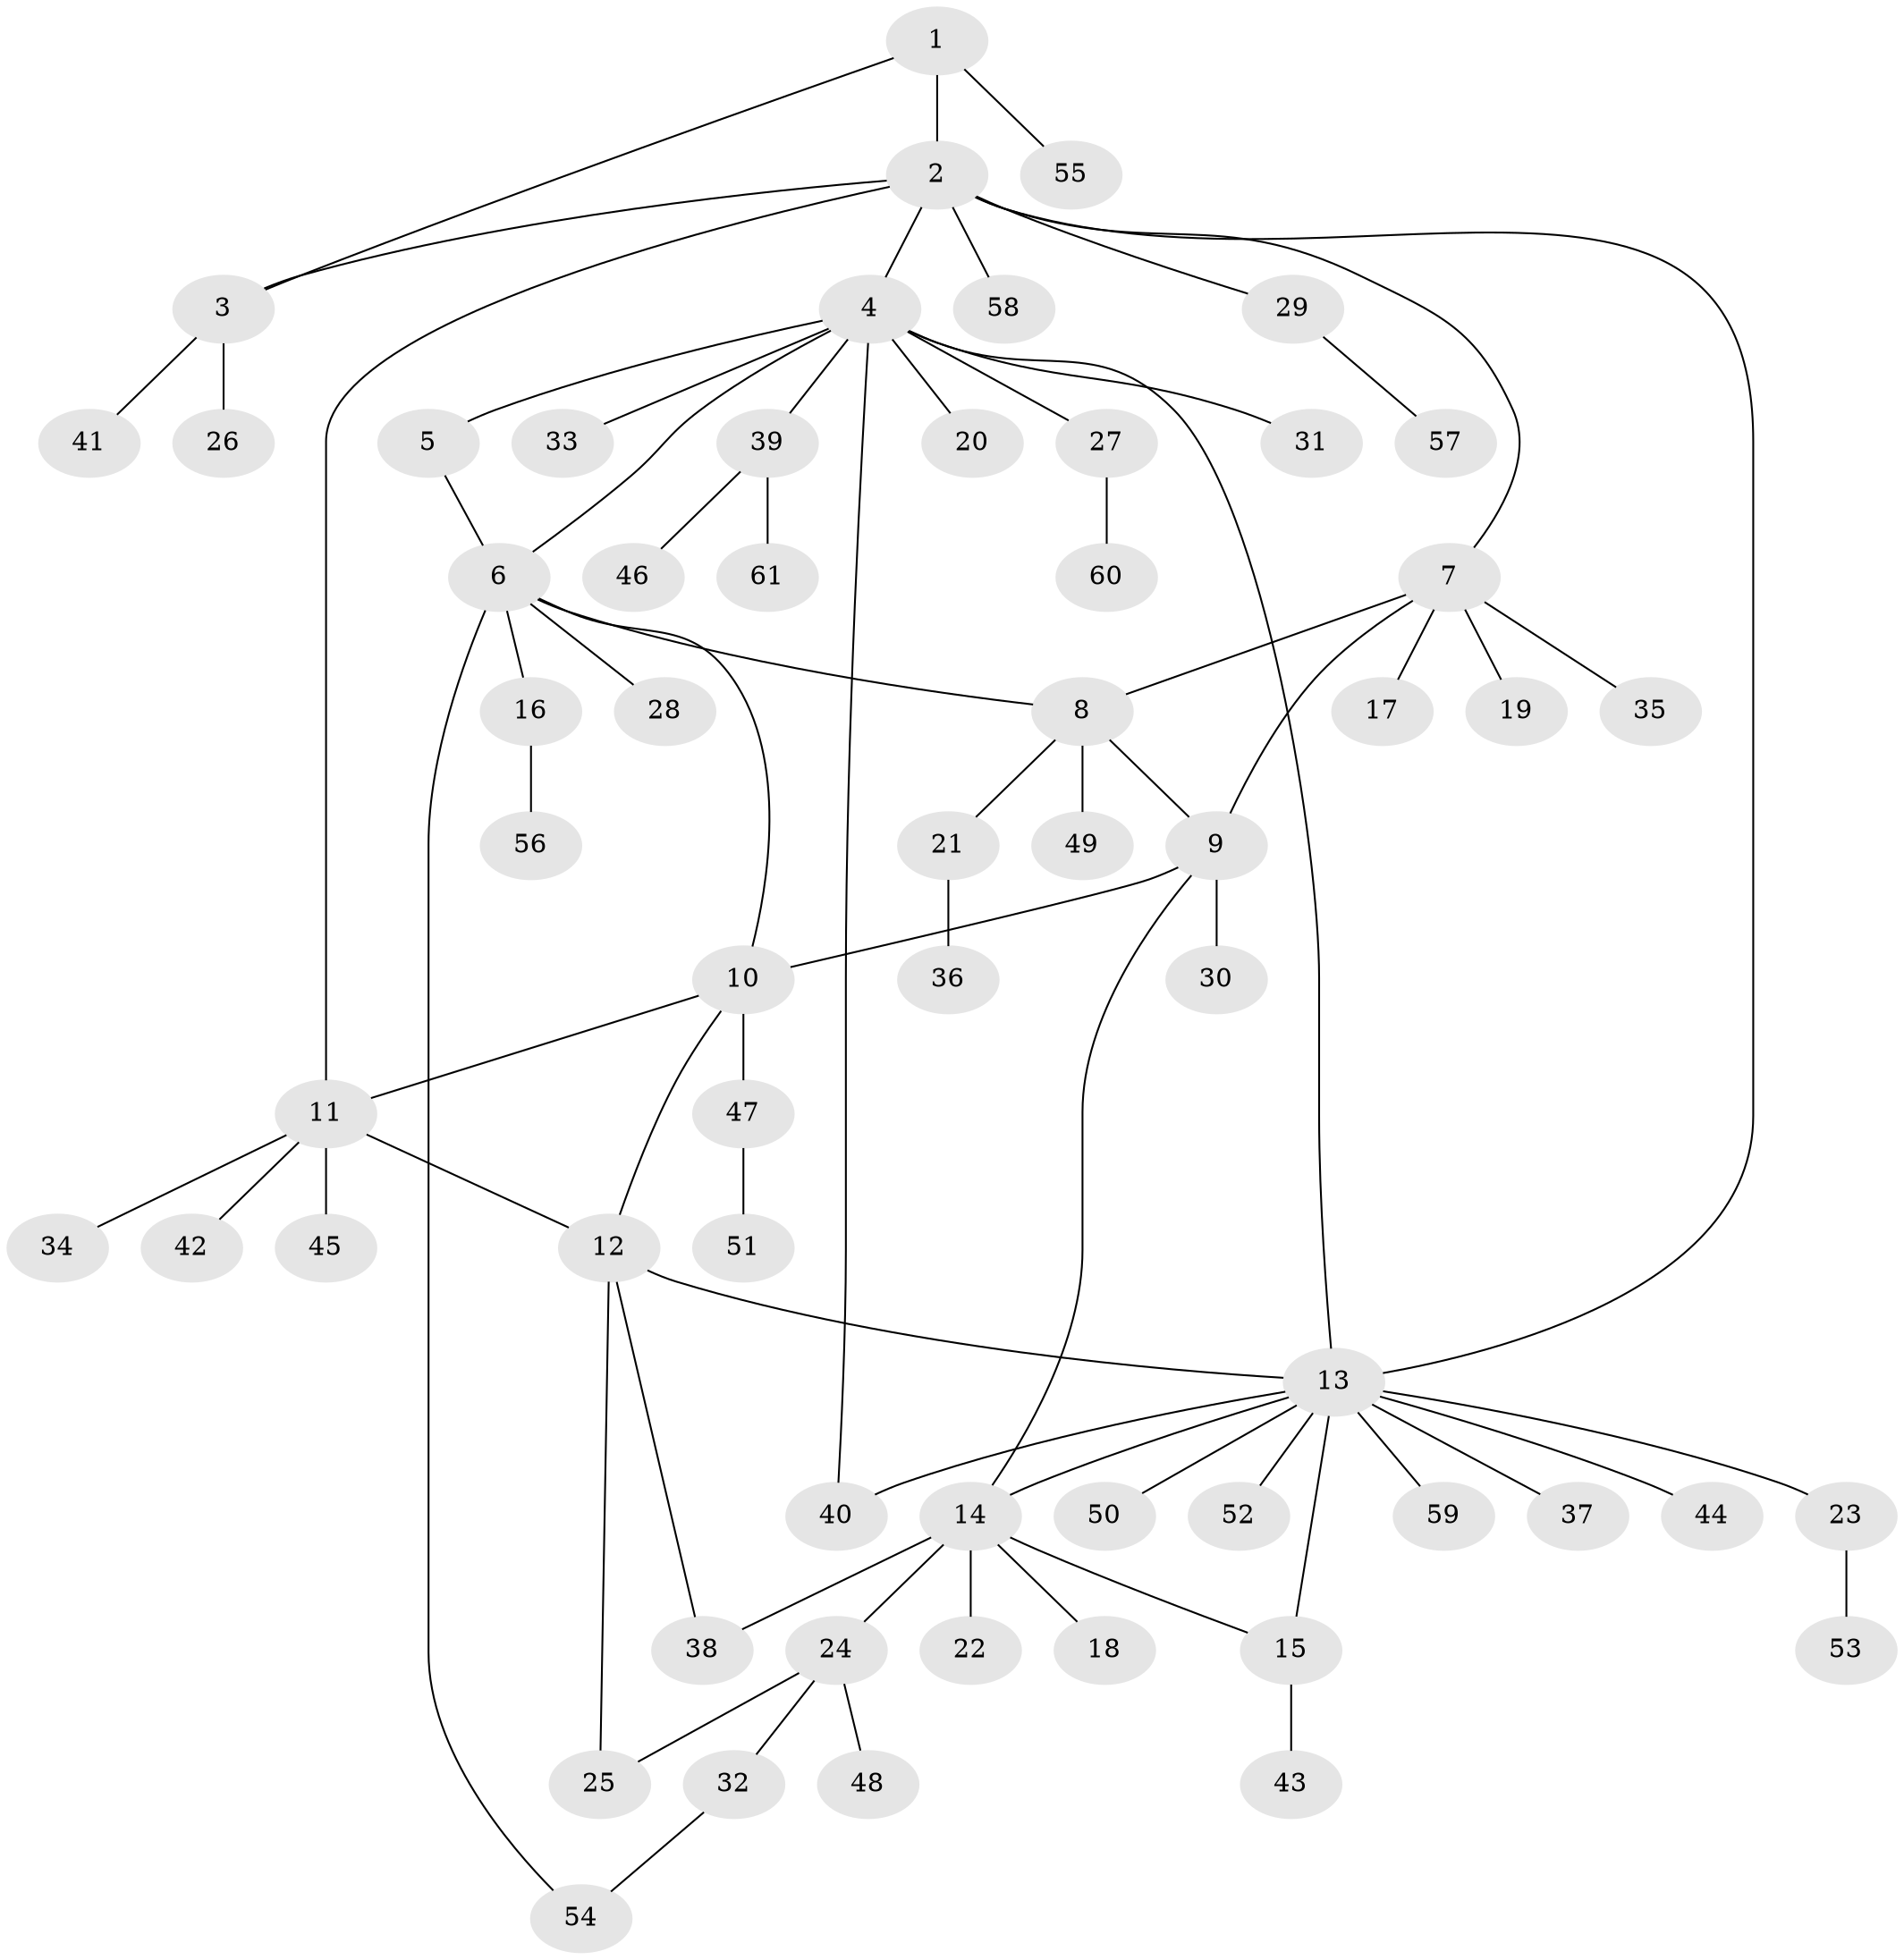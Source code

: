 // Generated by graph-tools (version 1.1) at 2025/02/03/09/25 03:02:41]
// undirected, 61 vertices, 75 edges
graph export_dot {
graph [start="1"]
  node [color=gray90,style=filled];
  1;
  2;
  3;
  4;
  5;
  6;
  7;
  8;
  9;
  10;
  11;
  12;
  13;
  14;
  15;
  16;
  17;
  18;
  19;
  20;
  21;
  22;
  23;
  24;
  25;
  26;
  27;
  28;
  29;
  30;
  31;
  32;
  33;
  34;
  35;
  36;
  37;
  38;
  39;
  40;
  41;
  42;
  43;
  44;
  45;
  46;
  47;
  48;
  49;
  50;
  51;
  52;
  53;
  54;
  55;
  56;
  57;
  58;
  59;
  60;
  61;
  1 -- 2;
  1 -- 3;
  1 -- 55;
  2 -- 3;
  2 -- 4;
  2 -- 7;
  2 -- 11;
  2 -- 13;
  2 -- 29;
  2 -- 58;
  3 -- 26;
  3 -- 41;
  4 -- 5;
  4 -- 6;
  4 -- 13;
  4 -- 20;
  4 -- 27;
  4 -- 31;
  4 -- 33;
  4 -- 39;
  4 -- 40;
  5 -- 6;
  6 -- 8;
  6 -- 10;
  6 -- 16;
  6 -- 28;
  6 -- 54;
  7 -- 8;
  7 -- 9;
  7 -- 17;
  7 -- 19;
  7 -- 35;
  8 -- 9;
  8 -- 21;
  8 -- 49;
  9 -- 10;
  9 -- 14;
  9 -- 30;
  10 -- 11;
  10 -- 12;
  10 -- 47;
  11 -- 12;
  11 -- 34;
  11 -- 42;
  11 -- 45;
  12 -- 13;
  12 -- 25;
  12 -- 38;
  13 -- 14;
  13 -- 15;
  13 -- 23;
  13 -- 37;
  13 -- 40;
  13 -- 44;
  13 -- 50;
  13 -- 52;
  13 -- 59;
  14 -- 15;
  14 -- 18;
  14 -- 22;
  14 -- 24;
  14 -- 38;
  15 -- 43;
  16 -- 56;
  21 -- 36;
  23 -- 53;
  24 -- 25;
  24 -- 32;
  24 -- 48;
  27 -- 60;
  29 -- 57;
  32 -- 54;
  39 -- 46;
  39 -- 61;
  47 -- 51;
}
